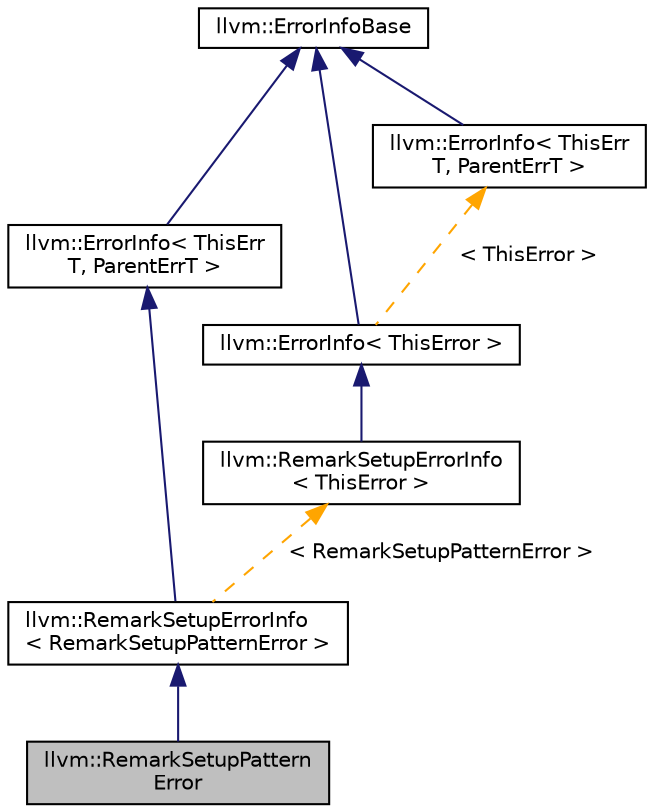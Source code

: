 digraph "llvm::RemarkSetupPatternError"
{
 // LATEX_PDF_SIZE
  bgcolor="transparent";
  edge [fontname="Helvetica",fontsize="10",labelfontname="Helvetica",labelfontsize="10"];
  node [fontname="Helvetica",fontsize="10",shape="box"];
  Node1 [label="llvm::RemarkSetupPattern\lError",height=0.2,width=0.4,color="black", fillcolor="grey75", style="filled", fontcolor="black",tooltip=" "];
  Node2 -> Node1 [dir="back",color="midnightblue",fontsize="10",style="solid",fontname="Helvetica"];
  Node2 [label="llvm::RemarkSetupErrorInfo\l\< RemarkSetupPatternError \>",height=0.2,width=0.4,color="black",URL="$structllvm_1_1RemarkSetupErrorInfo.html",tooltip=" "];
  Node3 -> Node2 [dir="back",color="midnightblue",fontsize="10",style="solid",fontname="Helvetica"];
  Node3 [label="llvm::ErrorInfo\< ThisErr\lT, ParentErrT \>",height=0.2,width=0.4,color="black",URL="$classllvm_1_1ErrorInfo.html",tooltip="Base class for user error types."];
  Node4 -> Node3 [dir="back",color="midnightblue",fontsize="10",style="solid",fontname="Helvetica"];
  Node4 [label="llvm::ErrorInfoBase",height=0.2,width=0.4,color="black",URL="$classllvm_1_1ErrorInfoBase.html",tooltip="Base class for error info classes."];
  Node5 -> Node2 [dir="back",color="orange",fontsize="10",style="dashed",label=" \< RemarkSetupPatternError \>" ,fontname="Helvetica"];
  Node5 [label="llvm::RemarkSetupErrorInfo\l\< ThisError \>",height=0.2,width=0.4,color="black",URL="$structllvm_1_1RemarkSetupErrorInfo.html",tooltip=" "];
  Node6 -> Node5 [dir="back",color="midnightblue",fontsize="10",style="solid",fontname="Helvetica"];
  Node6 [label="llvm::ErrorInfo\< ThisError \>",height=0.2,width=0.4,color="black",URL="$classllvm_1_1ErrorInfo.html",tooltip=" "];
  Node4 -> Node6 [dir="back",color="midnightblue",fontsize="10",style="solid",fontname="Helvetica"];
  Node7 -> Node6 [dir="back",color="orange",fontsize="10",style="dashed",label=" \< ThisError \>" ,fontname="Helvetica"];
  Node7 [label="llvm::ErrorInfo\< ThisErr\lT, ParentErrT \>",height=0.2,width=0.4,color="black",URL="$classllvm_1_1ErrorInfo.html",tooltip="Base class for user error types."];
  Node4 -> Node7 [dir="back",color="midnightblue",fontsize="10",style="solid",fontname="Helvetica"];
}

